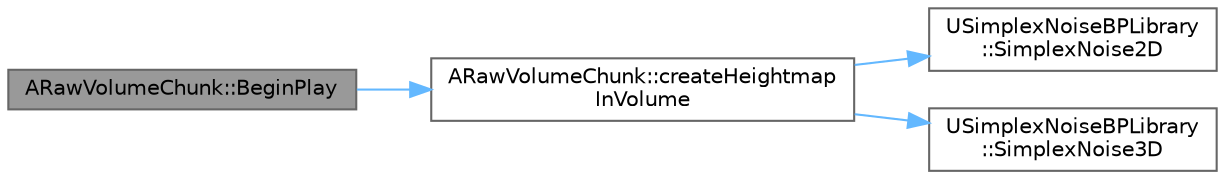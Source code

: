 digraph "ARawVolumeChunk::BeginPlay"
{
 // LATEX_PDF_SIZE
  bgcolor="transparent";
  edge [fontname=Helvetica,fontsize=10,labelfontname=Helvetica,labelfontsize=10];
  node [fontname=Helvetica,fontsize=10,shape=box,height=0.2,width=0.4];
  rankdir="LR";
  Node1 [id="Node000001",label="ARawVolumeChunk::BeginPlay",height=0.2,width=0.4,color="gray40", fillcolor="grey60", style="filled", fontcolor="black",tooltip=" "];
  Node1 -> Node2 [id="edge4_Node000001_Node000002",color="steelblue1",style="solid",tooltip=" "];
  Node2 [id="Node000002",label="ARawVolumeChunk::createHeightmap\lInVolume",height=0.2,width=0.4,color="grey40", fillcolor="white", style="filled",URL="$class_a_raw_volume_chunk.html#a7fa9a815332f86e59bac1d5cc52343b4",tooltip=" "];
  Node2 -> Node3 [id="edge5_Node000002_Node000003",color="steelblue1",style="solid",tooltip=" "];
  Node3 [id="Node000003",label="USimplexNoiseBPLibrary\l::SimplexNoise2D",height=0.2,width=0.4,color="grey40", fillcolor="white", style="filled",URL="$class_u_simplex_noise_b_p_library.html#a8264dbdb1a940fea6288ee8b28c6362d",tooltip=" "];
  Node2 -> Node4 [id="edge6_Node000002_Node000004",color="steelblue1",style="solid",tooltip=" "];
  Node4 [id="Node000004",label="USimplexNoiseBPLibrary\l::SimplexNoise3D",height=0.2,width=0.4,color="grey40", fillcolor="white", style="filled",URL="$class_u_simplex_noise_b_p_library.html#a9deeb80be8bb628b8f92fe3508245715",tooltip=" "];
}
